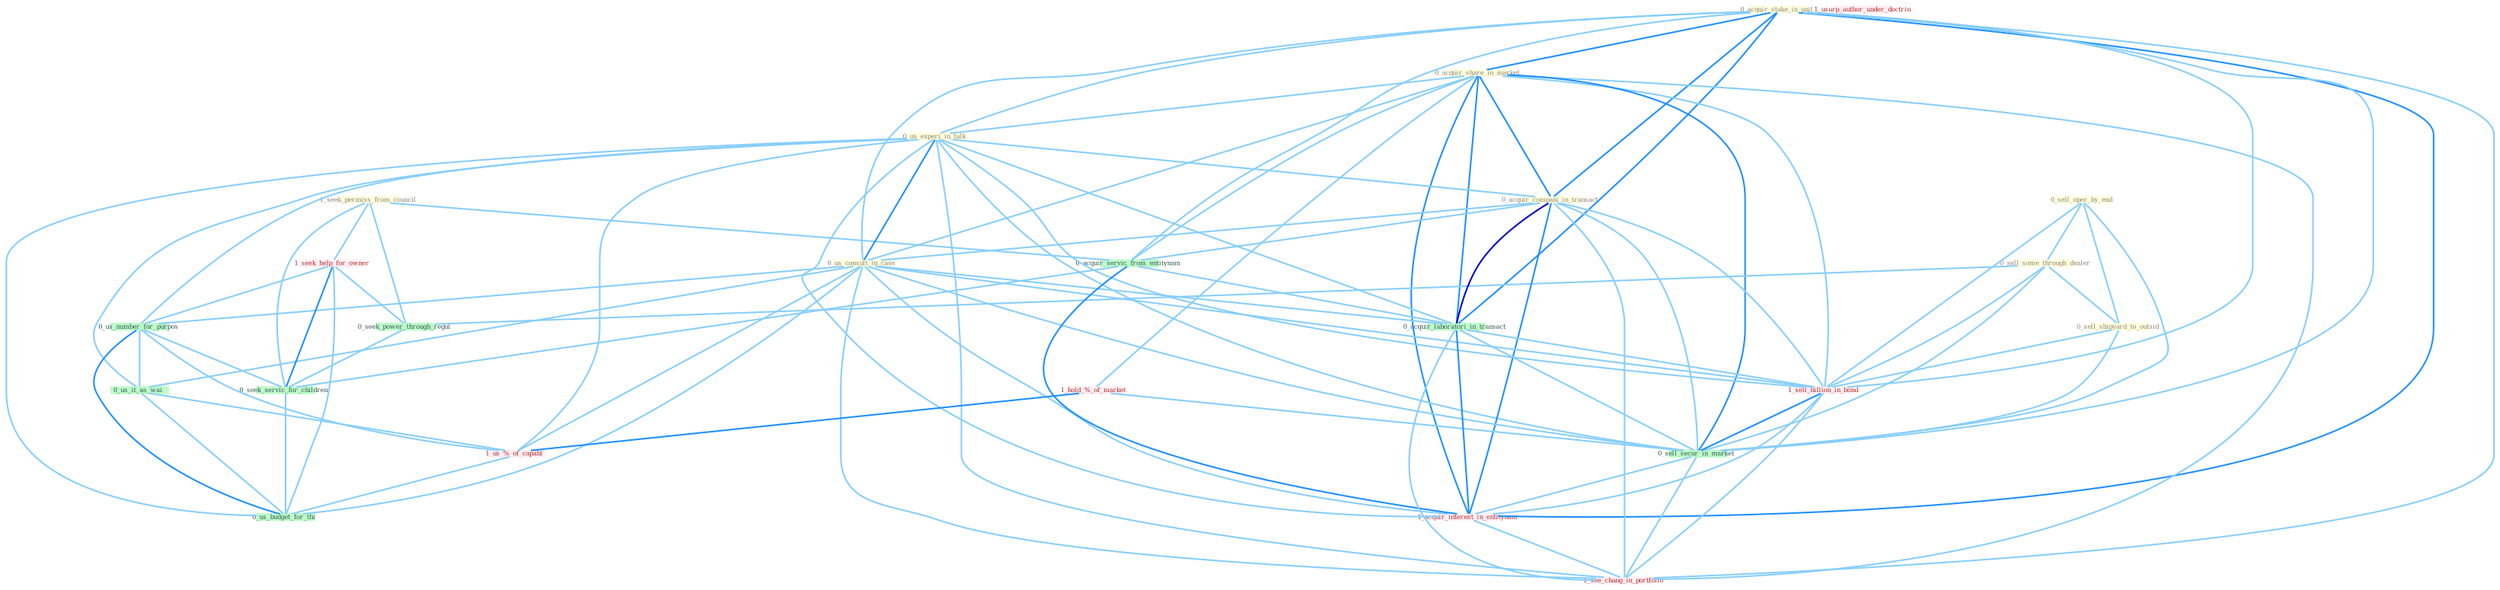 Graph G{ 
    node
    [shape=polygon,style=filled,width=.5,height=.06,color="#BDFCC9",fixedsize=true,fontsize=4,
    fontcolor="#2f4f4f"];
    {node
    [color="#ffffe0", fontcolor="#8b7d6b"] "0_acquir_stake_in_unit " "0_sell_oper_by_end " "1_seek_permiss_from_council " "0_acquir_share_in_market " "0_us_experi_in_talk " "0_sell_some_through_dealer " "0_sell_shipyard_to_outsid " "0_acquir_compani_in_transact " "0_us_consult_in_case "}
{node [color="#fff0f5", fontcolor="#b22222"] "1_seek_help_for_owner " "1_hold_%_of_market " "1_sell_billion_in_bond " "1_usurp_author_under_doctrin " "1_us_%_of_capabl " "1_acquir_interest_in_entitynam " "1_see_chang_in_portfolio "}
edge [color="#B0E2FF"];

	"0_acquir_stake_in_unit " -- "0_acquir_share_in_market " [w="2", color="#1e90ff" , len=0.8];
	"0_acquir_stake_in_unit " -- "0_us_experi_in_talk " [w="1", color="#87cefa" ];
	"0_acquir_stake_in_unit " -- "0_acquir_compani_in_transact " [w="2", color="#1e90ff" , len=0.8];
	"0_acquir_stake_in_unit " -- "0_us_consult_in_case " [w="1", color="#87cefa" ];
	"0_acquir_stake_in_unit " -- "0_acquir_servic_from_entitynam " [w="1", color="#87cefa" ];
	"0_acquir_stake_in_unit " -- "0_acquir_laboratori_in_transact " [w="2", color="#1e90ff" , len=0.8];
	"0_acquir_stake_in_unit " -- "1_sell_billion_in_bond " [w="1", color="#87cefa" ];
	"0_acquir_stake_in_unit " -- "0_sell_secur_in_market " [w="1", color="#87cefa" ];
	"0_acquir_stake_in_unit " -- "1_acquir_interest_in_entitynam " [w="2", color="#1e90ff" , len=0.8];
	"0_acquir_stake_in_unit " -- "1_see_chang_in_portfolio " [w="1", color="#87cefa" ];
	"0_sell_oper_by_end " -- "0_sell_some_through_dealer " [w="1", color="#87cefa" ];
	"0_sell_oper_by_end " -- "0_sell_shipyard_to_outsid " [w="1", color="#87cefa" ];
	"0_sell_oper_by_end " -- "1_sell_billion_in_bond " [w="1", color="#87cefa" ];
	"0_sell_oper_by_end " -- "0_sell_secur_in_market " [w="1", color="#87cefa" ];
	"1_seek_permiss_from_council " -- "1_seek_help_for_owner " [w="1", color="#87cefa" ];
	"1_seek_permiss_from_council " -- "0_acquir_servic_from_entitynam " [w="1", color="#87cefa" ];
	"1_seek_permiss_from_council " -- "0_seek_power_through_regul " [w="1", color="#87cefa" ];
	"1_seek_permiss_from_council " -- "0_seek_servic_for_children " [w="1", color="#87cefa" ];
	"0_acquir_share_in_market " -- "0_us_experi_in_talk " [w="1", color="#87cefa" ];
	"0_acquir_share_in_market " -- "0_acquir_compani_in_transact " [w="2", color="#1e90ff" , len=0.8];
	"0_acquir_share_in_market " -- "0_us_consult_in_case " [w="1", color="#87cefa" ];
	"0_acquir_share_in_market " -- "0_acquir_servic_from_entitynam " [w="1", color="#87cefa" ];
	"0_acquir_share_in_market " -- "1_hold_%_of_market " [w="1", color="#87cefa" ];
	"0_acquir_share_in_market " -- "0_acquir_laboratori_in_transact " [w="2", color="#1e90ff" , len=0.8];
	"0_acquir_share_in_market " -- "1_sell_billion_in_bond " [w="1", color="#87cefa" ];
	"0_acquir_share_in_market " -- "0_sell_secur_in_market " [w="2", color="#1e90ff" , len=0.8];
	"0_acquir_share_in_market " -- "1_acquir_interest_in_entitynam " [w="2", color="#1e90ff" , len=0.8];
	"0_acquir_share_in_market " -- "1_see_chang_in_portfolio " [w="1", color="#87cefa" ];
	"0_us_experi_in_talk " -- "0_acquir_compani_in_transact " [w="1", color="#87cefa" ];
	"0_us_experi_in_talk " -- "0_us_consult_in_case " [w="2", color="#1e90ff" , len=0.8];
	"0_us_experi_in_talk " -- "0_us_number_for_purpos " [w="1", color="#87cefa" ];
	"0_us_experi_in_talk " -- "0_acquir_laboratori_in_transact " [w="1", color="#87cefa" ];
	"0_us_experi_in_talk " -- "1_sell_billion_in_bond " [w="1", color="#87cefa" ];
	"0_us_experi_in_talk " -- "0_us_it_as_wai " [w="1", color="#87cefa" ];
	"0_us_experi_in_talk " -- "1_us_%_of_capabl " [w="1", color="#87cefa" ];
	"0_us_experi_in_talk " -- "0_sell_secur_in_market " [w="1", color="#87cefa" ];
	"0_us_experi_in_talk " -- "1_acquir_interest_in_entitynam " [w="1", color="#87cefa" ];
	"0_us_experi_in_talk " -- "1_see_chang_in_portfolio " [w="1", color="#87cefa" ];
	"0_us_experi_in_talk " -- "0_us_budget_for_thi " [w="1", color="#87cefa" ];
	"0_sell_some_through_dealer " -- "0_sell_shipyard_to_outsid " [w="1", color="#87cefa" ];
	"0_sell_some_through_dealer " -- "0_seek_power_through_regul " [w="1", color="#87cefa" ];
	"0_sell_some_through_dealer " -- "1_sell_billion_in_bond " [w="1", color="#87cefa" ];
	"0_sell_some_through_dealer " -- "0_sell_secur_in_market " [w="1", color="#87cefa" ];
	"0_sell_shipyard_to_outsid " -- "1_sell_billion_in_bond " [w="1", color="#87cefa" ];
	"0_sell_shipyard_to_outsid " -- "0_sell_secur_in_market " [w="1", color="#87cefa" ];
	"0_acquir_compani_in_transact " -- "0_us_consult_in_case " [w="1", color="#87cefa" ];
	"0_acquir_compani_in_transact " -- "0_acquir_servic_from_entitynam " [w="1", color="#87cefa" ];
	"0_acquir_compani_in_transact " -- "0_acquir_laboratori_in_transact " [w="3", color="#0000cd" , len=0.6];
	"0_acquir_compani_in_transact " -- "1_sell_billion_in_bond " [w="1", color="#87cefa" ];
	"0_acquir_compani_in_transact " -- "0_sell_secur_in_market " [w="1", color="#87cefa" ];
	"0_acquir_compani_in_transact " -- "1_acquir_interest_in_entitynam " [w="2", color="#1e90ff" , len=0.8];
	"0_acquir_compani_in_transact " -- "1_see_chang_in_portfolio " [w="1", color="#87cefa" ];
	"0_us_consult_in_case " -- "0_us_number_for_purpos " [w="1", color="#87cefa" ];
	"0_us_consult_in_case " -- "0_acquir_laboratori_in_transact " [w="1", color="#87cefa" ];
	"0_us_consult_in_case " -- "1_sell_billion_in_bond " [w="1", color="#87cefa" ];
	"0_us_consult_in_case " -- "0_us_it_as_wai " [w="1", color="#87cefa" ];
	"0_us_consult_in_case " -- "1_us_%_of_capabl " [w="1", color="#87cefa" ];
	"0_us_consult_in_case " -- "0_sell_secur_in_market " [w="1", color="#87cefa" ];
	"0_us_consult_in_case " -- "1_acquir_interest_in_entitynam " [w="1", color="#87cefa" ];
	"0_us_consult_in_case " -- "1_see_chang_in_portfolio " [w="1", color="#87cefa" ];
	"0_us_consult_in_case " -- "0_us_budget_for_thi " [w="1", color="#87cefa" ];
	"1_seek_help_for_owner " -- "0_seek_power_through_regul " [w="1", color="#87cefa" ];
	"1_seek_help_for_owner " -- "0_us_number_for_purpos " [w="1", color="#87cefa" ];
	"1_seek_help_for_owner " -- "0_seek_servic_for_children " [w="2", color="#1e90ff" , len=0.8];
	"1_seek_help_for_owner " -- "0_us_budget_for_thi " [w="1", color="#87cefa" ];
	"0_acquir_servic_from_entitynam " -- "0_acquir_laboratori_in_transact " [w="1", color="#87cefa" ];
	"0_acquir_servic_from_entitynam " -- "1_acquir_interest_in_entitynam " [w="2", color="#1e90ff" , len=0.8];
	"0_acquir_servic_from_entitynam " -- "0_seek_servic_for_children " [w="1", color="#87cefa" ];
	"1_hold_%_of_market " -- "1_us_%_of_capabl " [w="2", color="#1e90ff" , len=0.8];
	"1_hold_%_of_market " -- "0_sell_secur_in_market " [w="1", color="#87cefa" ];
	"0_seek_power_through_regul " -- "0_seek_servic_for_children " [w="1", color="#87cefa" ];
	"0_us_number_for_purpos " -- "0_us_it_as_wai " [w="1", color="#87cefa" ];
	"0_us_number_for_purpos " -- "1_us_%_of_capabl " [w="1", color="#87cefa" ];
	"0_us_number_for_purpos " -- "0_seek_servic_for_children " [w="1", color="#87cefa" ];
	"0_us_number_for_purpos " -- "0_us_budget_for_thi " [w="2", color="#1e90ff" , len=0.8];
	"0_acquir_laboratori_in_transact " -- "1_sell_billion_in_bond " [w="1", color="#87cefa" ];
	"0_acquir_laboratori_in_transact " -- "0_sell_secur_in_market " [w="1", color="#87cefa" ];
	"0_acquir_laboratori_in_transact " -- "1_acquir_interest_in_entitynam " [w="2", color="#1e90ff" , len=0.8];
	"0_acquir_laboratori_in_transact " -- "1_see_chang_in_portfolio " [w="1", color="#87cefa" ];
	"1_sell_billion_in_bond " -- "0_sell_secur_in_market " [w="2", color="#1e90ff" , len=0.8];
	"1_sell_billion_in_bond " -- "1_acquir_interest_in_entitynam " [w="1", color="#87cefa" ];
	"1_sell_billion_in_bond " -- "1_see_chang_in_portfolio " [w="1", color="#87cefa" ];
	"0_us_it_as_wai " -- "1_us_%_of_capabl " [w="1", color="#87cefa" ];
	"0_us_it_as_wai " -- "0_us_budget_for_thi " [w="1", color="#87cefa" ];
	"1_us_%_of_capabl " -- "0_us_budget_for_thi " [w="1", color="#87cefa" ];
	"0_sell_secur_in_market " -- "1_acquir_interest_in_entitynam " [w="1", color="#87cefa" ];
	"0_sell_secur_in_market " -- "1_see_chang_in_portfolio " [w="1", color="#87cefa" ];
	"1_acquir_interest_in_entitynam " -- "1_see_chang_in_portfolio " [w="1", color="#87cefa" ];
	"0_seek_servic_for_children " -- "0_us_budget_for_thi " [w="1", color="#87cefa" ];
}